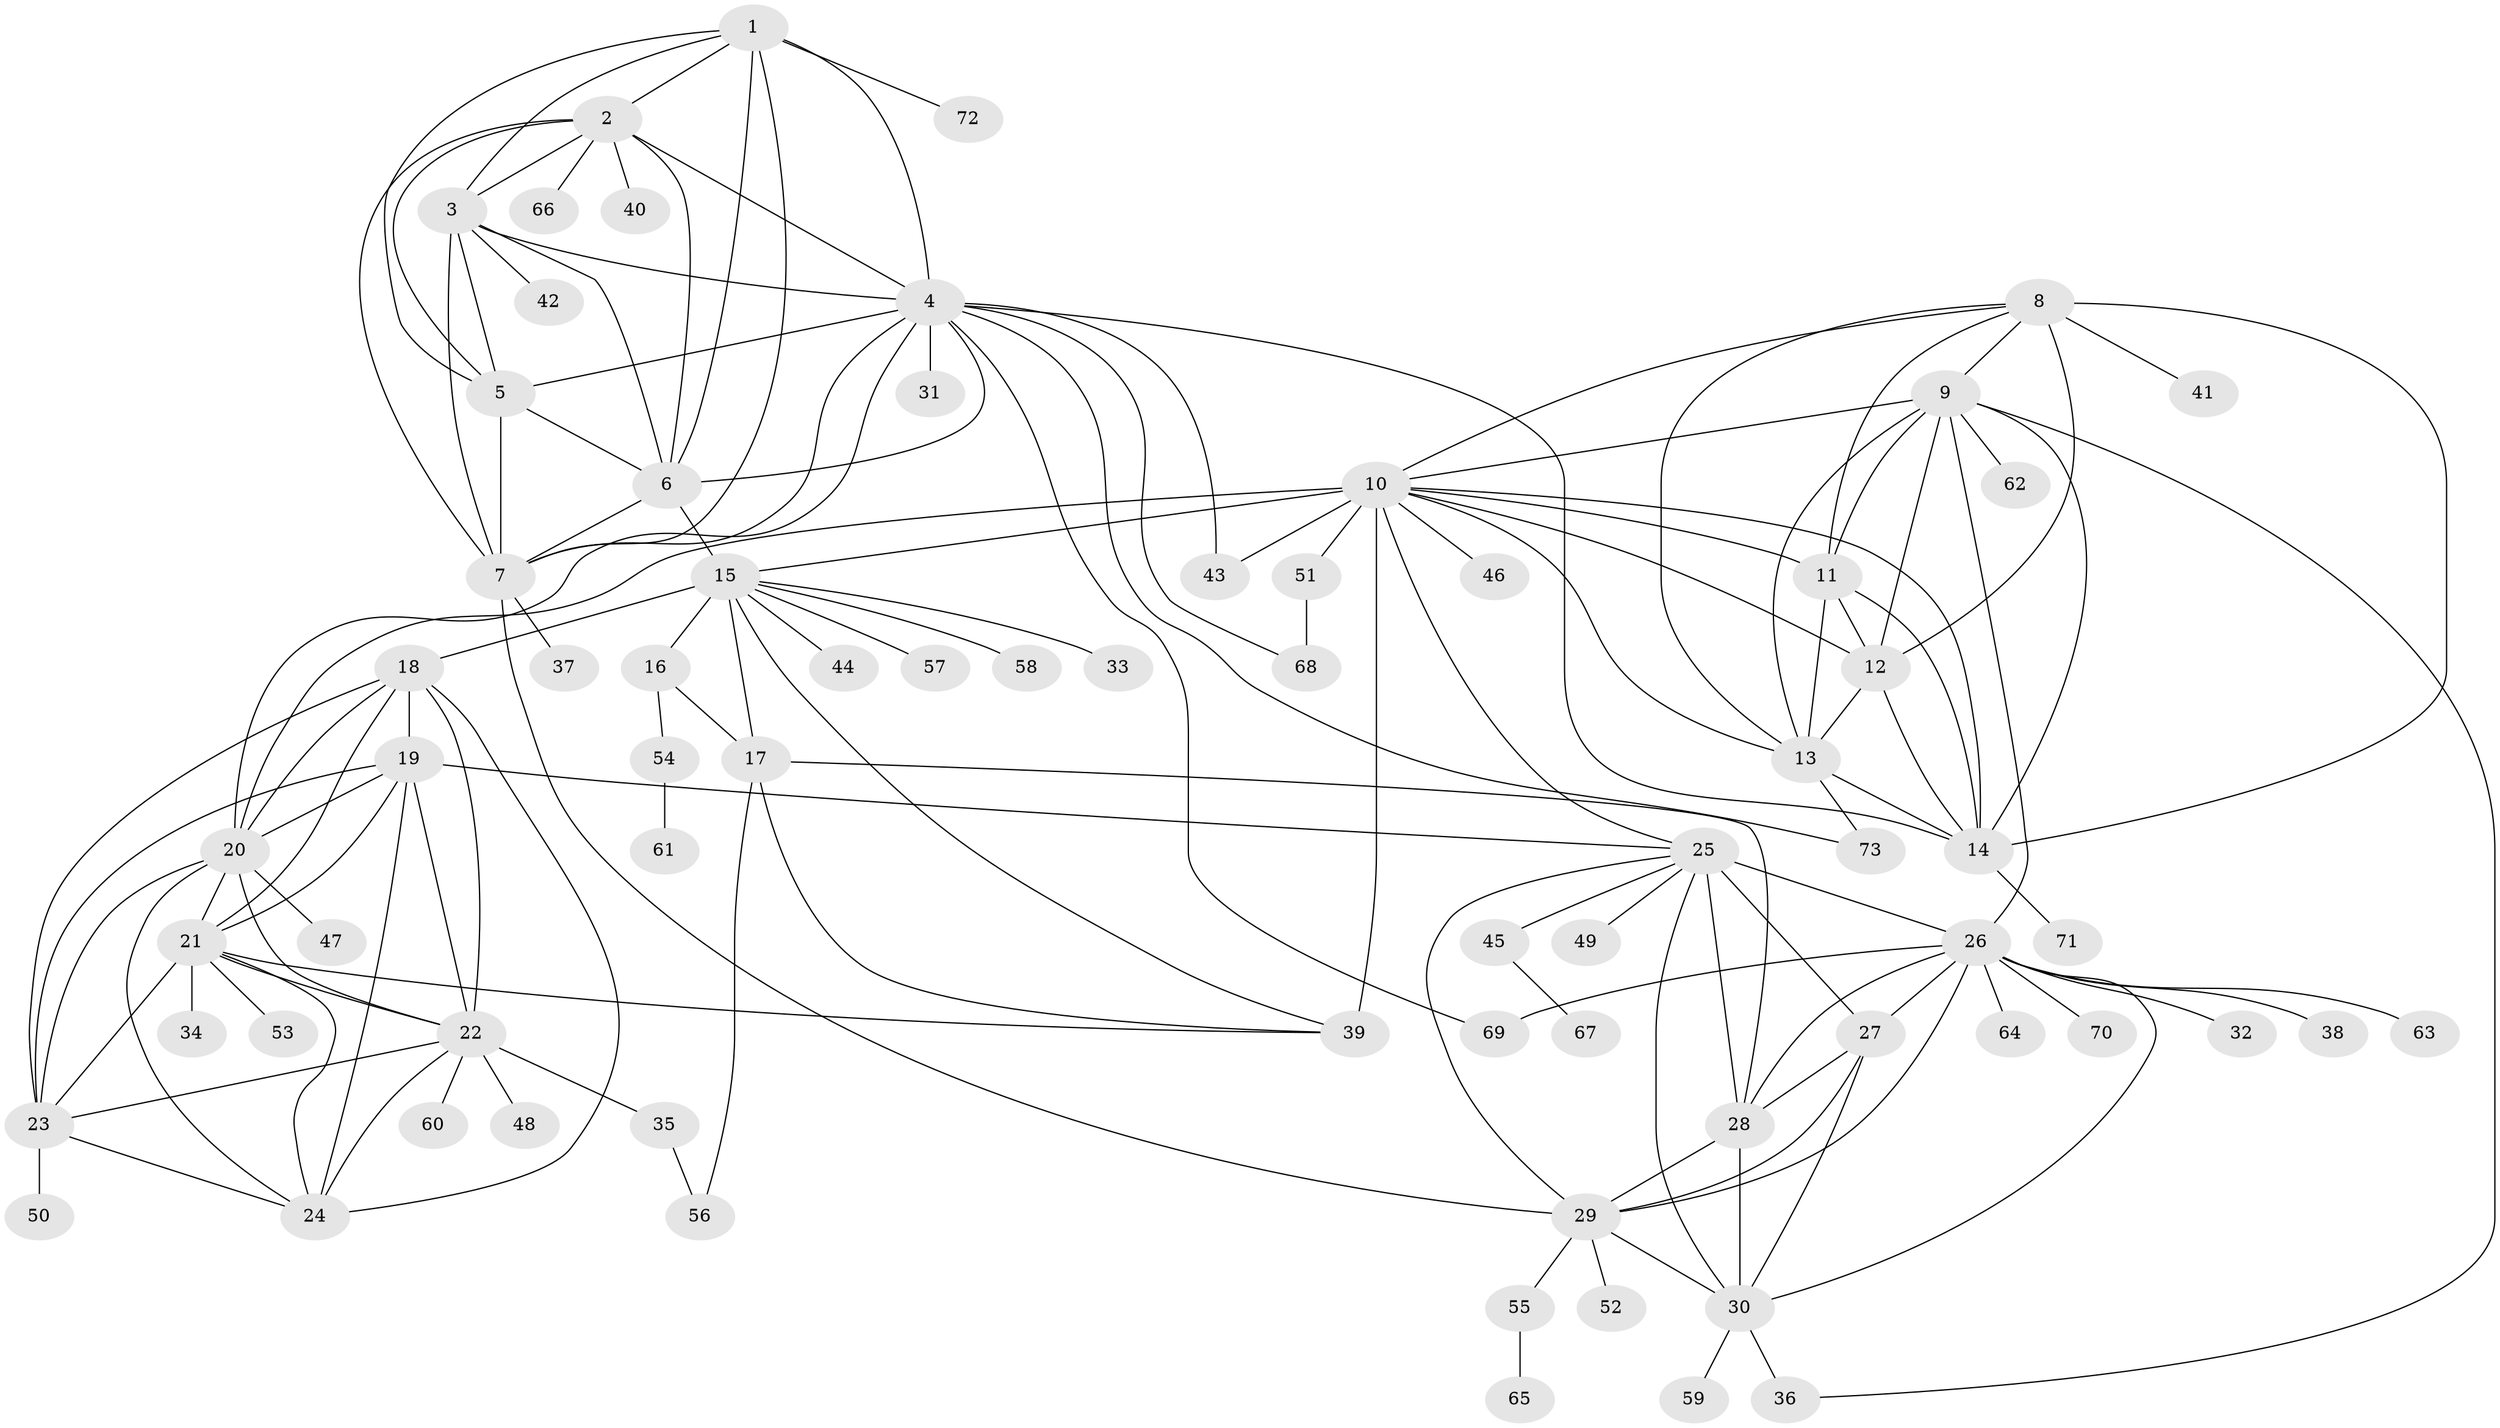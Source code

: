 // original degree distribution, {8: 0.07534246575342465, 9: 0.03424657534246575, 14: 0.0136986301369863, 7: 0.0410958904109589, 11: 0.0136986301369863, 10: 0.0410958904109589, 21: 0.00684931506849315, 12: 0.00684931506849315, 6: 0.00684931506849315, 1: 0.5342465753424658, 2: 0.19863013698630136, 3: 0.0273972602739726}
// Generated by graph-tools (version 1.1) at 2025/37/03/09/25 02:37:26]
// undirected, 73 vertices, 144 edges
graph export_dot {
graph [start="1"]
  node [color=gray90,style=filled];
  1;
  2;
  3;
  4;
  5;
  6;
  7;
  8;
  9;
  10;
  11;
  12;
  13;
  14;
  15;
  16;
  17;
  18;
  19;
  20;
  21;
  22;
  23;
  24;
  25;
  26;
  27;
  28;
  29;
  30;
  31;
  32;
  33;
  34;
  35;
  36;
  37;
  38;
  39;
  40;
  41;
  42;
  43;
  44;
  45;
  46;
  47;
  48;
  49;
  50;
  51;
  52;
  53;
  54;
  55;
  56;
  57;
  58;
  59;
  60;
  61;
  62;
  63;
  64;
  65;
  66;
  67;
  68;
  69;
  70;
  71;
  72;
  73;
  1 -- 2 [weight=1.0];
  1 -- 3 [weight=1.0];
  1 -- 4 [weight=1.0];
  1 -- 5 [weight=1.0];
  1 -- 6 [weight=1.0];
  1 -- 7 [weight=1.0];
  1 -- 72 [weight=1.0];
  2 -- 3 [weight=1.0];
  2 -- 4 [weight=1.0];
  2 -- 5 [weight=1.0];
  2 -- 6 [weight=1.0];
  2 -- 7 [weight=1.0];
  2 -- 40 [weight=1.0];
  2 -- 66 [weight=1.0];
  3 -- 4 [weight=1.0];
  3 -- 5 [weight=1.0];
  3 -- 6 [weight=1.0];
  3 -- 7 [weight=1.0];
  3 -- 42 [weight=1.0];
  4 -- 5 [weight=1.0];
  4 -- 6 [weight=1.0];
  4 -- 7 [weight=1.0];
  4 -- 14 [weight=1.0];
  4 -- 20 [weight=1.0];
  4 -- 31 [weight=1.0];
  4 -- 43 [weight=1.0];
  4 -- 68 [weight=1.0];
  4 -- 69 [weight=1.0];
  4 -- 73 [weight=1.0];
  5 -- 6 [weight=1.0];
  5 -- 7 [weight=1.0];
  6 -- 7 [weight=1.0];
  6 -- 15 [weight=1.0];
  7 -- 29 [weight=1.0];
  7 -- 37 [weight=3.0];
  8 -- 9 [weight=1.0];
  8 -- 10 [weight=1.0];
  8 -- 11 [weight=1.0];
  8 -- 12 [weight=1.0];
  8 -- 13 [weight=1.0];
  8 -- 14 [weight=1.0];
  8 -- 41 [weight=2.0];
  9 -- 10 [weight=1.0];
  9 -- 11 [weight=1.0];
  9 -- 12 [weight=1.0];
  9 -- 13 [weight=1.0];
  9 -- 14 [weight=1.0];
  9 -- 26 [weight=1.0];
  9 -- 36 [weight=1.0];
  9 -- 62 [weight=1.0];
  10 -- 11 [weight=1.0];
  10 -- 12 [weight=1.0];
  10 -- 13 [weight=1.0];
  10 -- 14 [weight=1.0];
  10 -- 15 [weight=1.0];
  10 -- 20 [weight=1.0];
  10 -- 25 [weight=1.0];
  10 -- 39 [weight=8.0];
  10 -- 43 [weight=1.0];
  10 -- 46 [weight=1.0];
  10 -- 51 [weight=1.0];
  11 -- 12 [weight=1.0];
  11 -- 13 [weight=2.0];
  11 -- 14 [weight=1.0];
  12 -- 13 [weight=1.0];
  12 -- 14 [weight=1.0];
  13 -- 14 [weight=1.0];
  13 -- 73 [weight=1.0];
  14 -- 71 [weight=1.0];
  15 -- 16 [weight=5.0];
  15 -- 17 [weight=5.0];
  15 -- 18 [weight=1.0];
  15 -- 33 [weight=4.0];
  15 -- 39 [weight=1.0];
  15 -- 44 [weight=1.0];
  15 -- 57 [weight=1.0];
  15 -- 58 [weight=1.0];
  16 -- 17 [weight=1.0];
  16 -- 54 [weight=1.0];
  17 -- 28 [weight=1.0];
  17 -- 39 [weight=1.0];
  17 -- 56 [weight=1.0];
  18 -- 19 [weight=1.0];
  18 -- 20 [weight=1.0];
  18 -- 21 [weight=1.0];
  18 -- 22 [weight=1.0];
  18 -- 23 [weight=1.0];
  18 -- 24 [weight=1.0];
  19 -- 20 [weight=1.0];
  19 -- 21 [weight=1.0];
  19 -- 22 [weight=1.0];
  19 -- 23 [weight=1.0];
  19 -- 24 [weight=1.0];
  19 -- 25 [weight=1.0];
  20 -- 21 [weight=1.0];
  20 -- 22 [weight=1.0];
  20 -- 23 [weight=1.0];
  20 -- 24 [weight=1.0];
  20 -- 47 [weight=1.0];
  21 -- 22 [weight=1.0];
  21 -- 23 [weight=1.0];
  21 -- 24 [weight=1.0];
  21 -- 34 [weight=2.0];
  21 -- 39 [weight=1.0];
  21 -- 53 [weight=1.0];
  22 -- 23 [weight=1.0];
  22 -- 24 [weight=2.0];
  22 -- 35 [weight=1.0];
  22 -- 48 [weight=1.0];
  22 -- 60 [weight=1.0];
  23 -- 24 [weight=1.0];
  23 -- 50 [weight=1.0];
  25 -- 26 [weight=2.0];
  25 -- 27 [weight=5.0];
  25 -- 28 [weight=2.0];
  25 -- 29 [weight=2.0];
  25 -- 30 [weight=2.0];
  25 -- 45 [weight=1.0];
  25 -- 49 [weight=1.0];
  26 -- 27 [weight=1.0];
  26 -- 28 [weight=1.0];
  26 -- 29 [weight=1.0];
  26 -- 30 [weight=1.0];
  26 -- 32 [weight=1.0];
  26 -- 38 [weight=1.0];
  26 -- 63 [weight=1.0];
  26 -- 64 [weight=1.0];
  26 -- 69 [weight=1.0];
  26 -- 70 [weight=1.0];
  27 -- 28 [weight=1.0];
  27 -- 29 [weight=1.0];
  27 -- 30 [weight=1.0];
  28 -- 29 [weight=1.0];
  28 -- 30 [weight=1.0];
  29 -- 30 [weight=1.0];
  29 -- 52 [weight=1.0];
  29 -- 55 [weight=1.0];
  30 -- 36 [weight=2.0];
  30 -- 59 [weight=1.0];
  35 -- 56 [weight=1.0];
  45 -- 67 [weight=1.0];
  51 -- 68 [weight=1.0];
  54 -- 61 [weight=1.0];
  55 -- 65 [weight=1.0];
}
